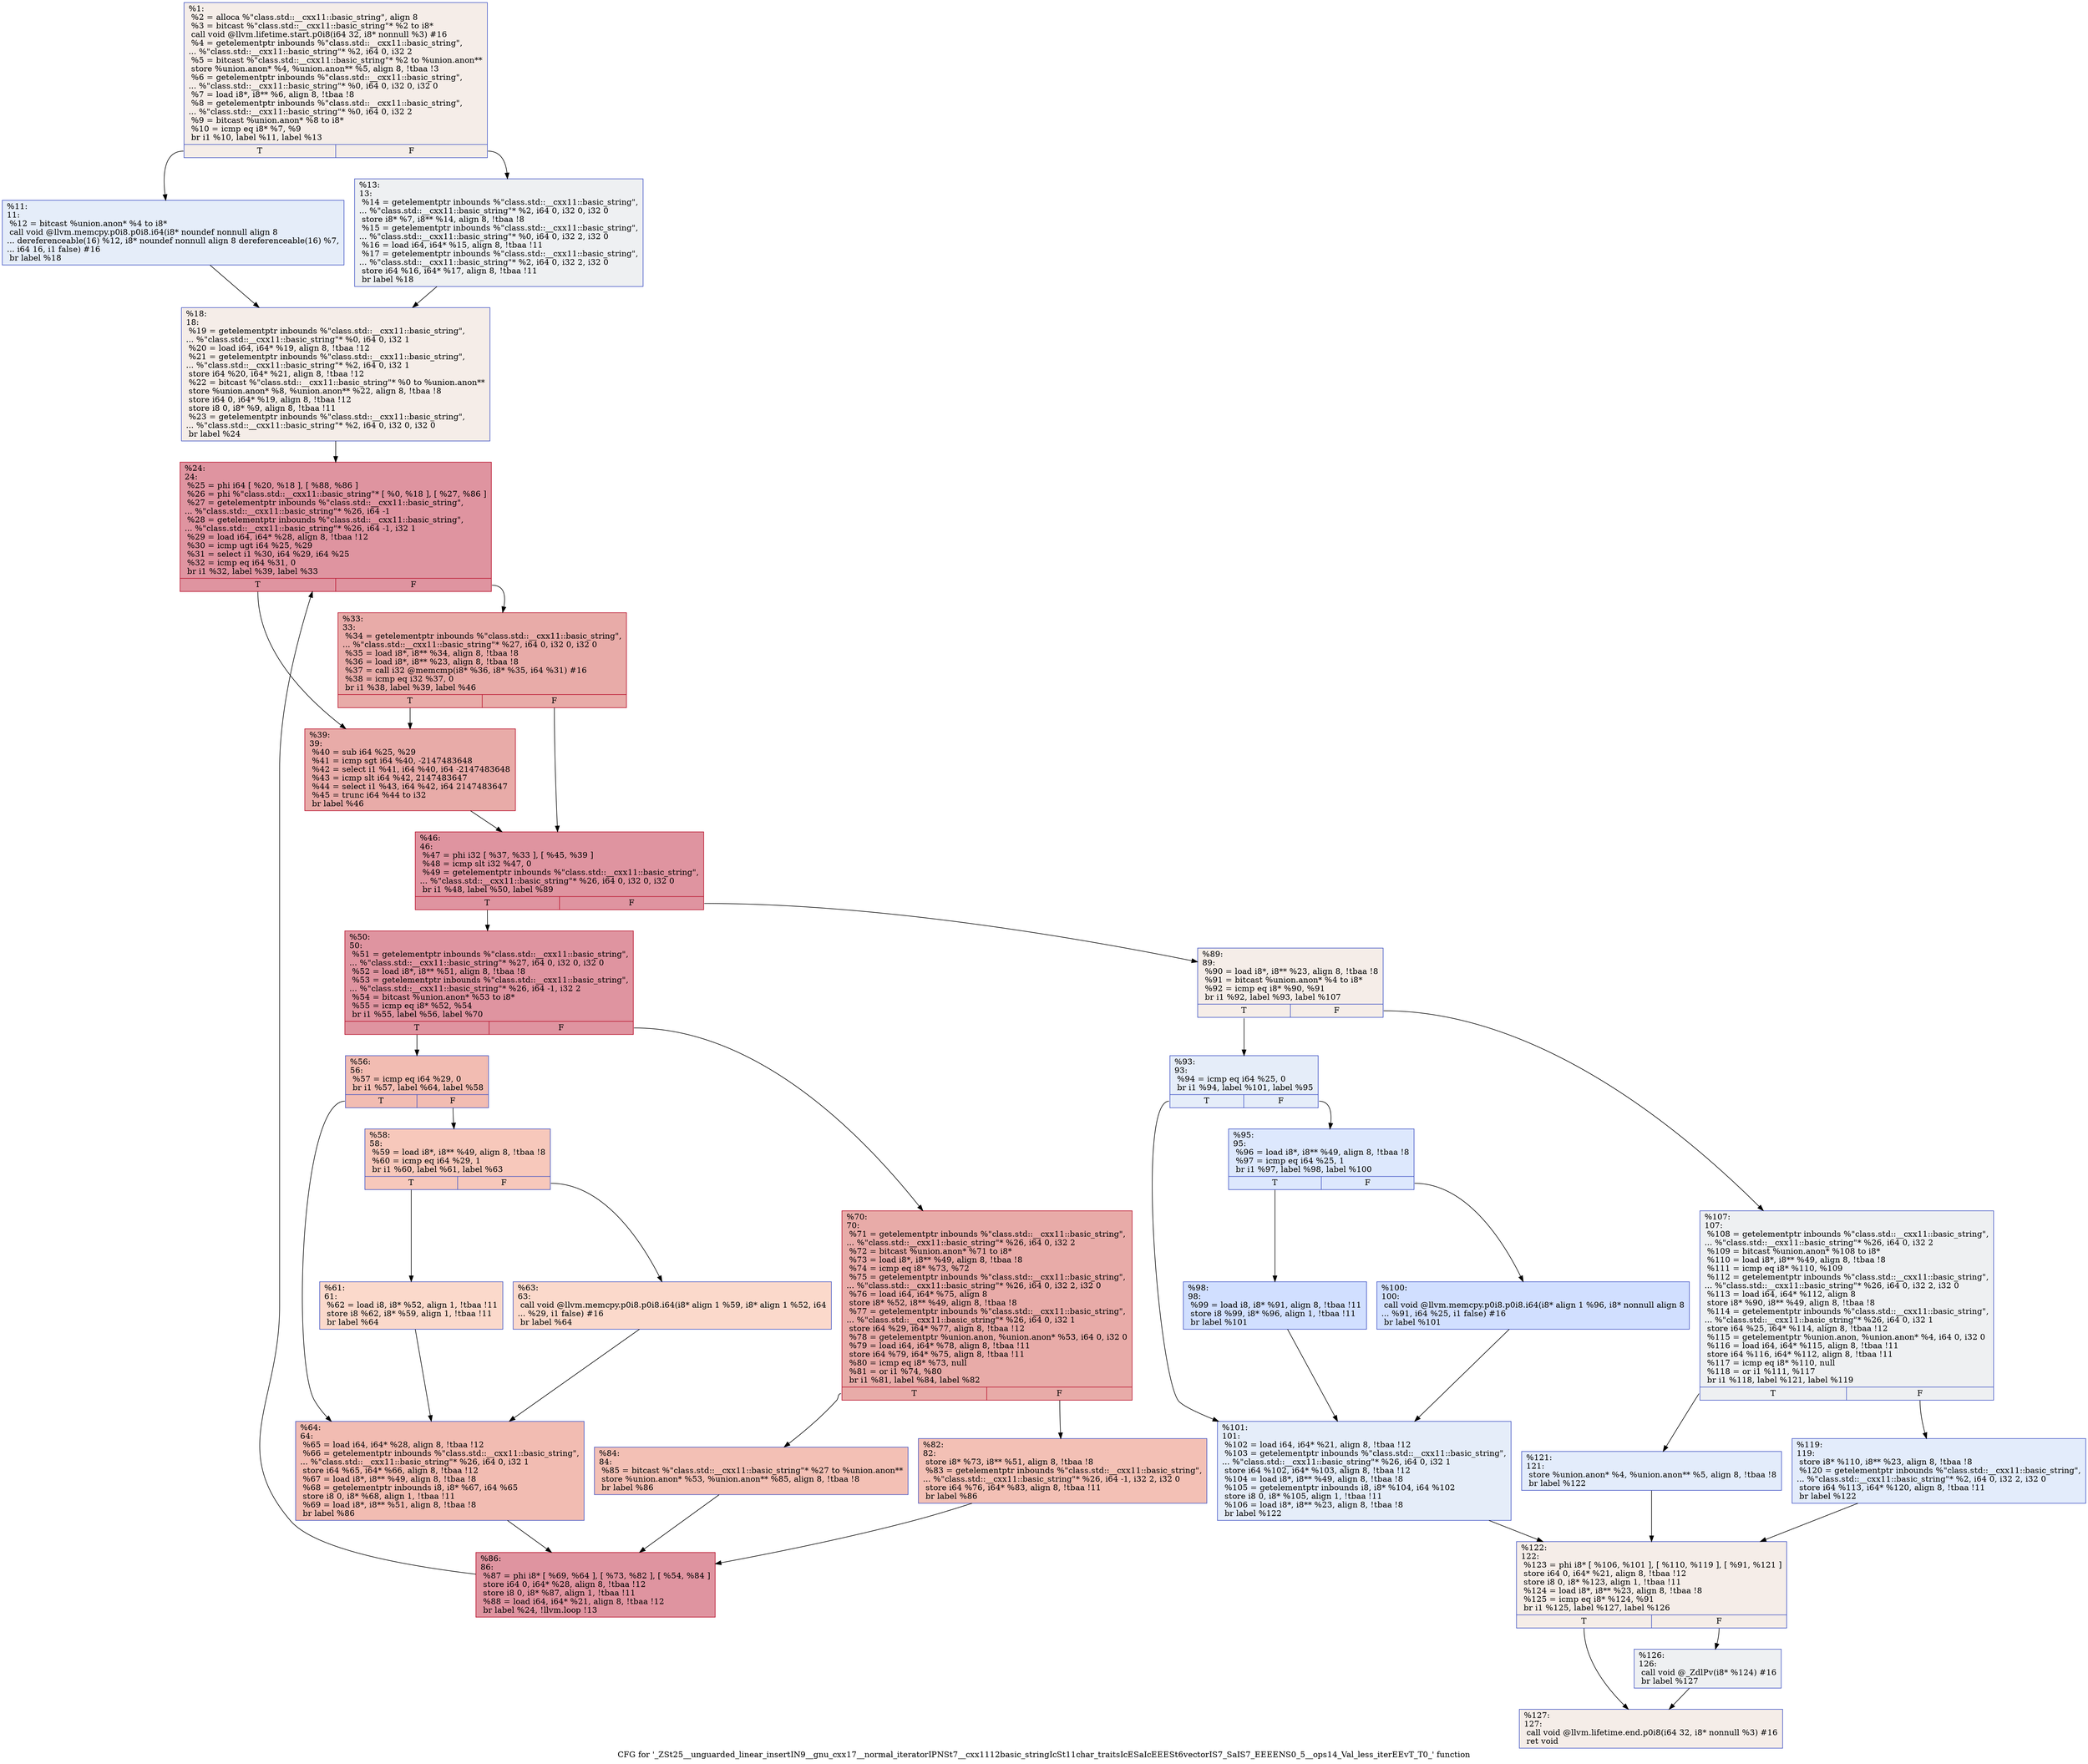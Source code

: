 digraph "CFG for '_ZSt25__unguarded_linear_insertIN9__gnu_cxx17__normal_iteratorIPNSt7__cxx1112basic_stringIcSt11char_traitsIcESaIcEEESt6vectorIS7_SaIS7_EEEENS0_5__ops14_Val_less_iterEEvT_T0_' function" {
	label="CFG for '_ZSt25__unguarded_linear_insertIN9__gnu_cxx17__normal_iteratorIPNSt7__cxx1112basic_stringIcSt11char_traitsIcESaIcEEESt6vectorIS7_SaIS7_EEEENS0_5__ops14_Val_less_iterEEvT_T0_' function";

	Node0x5599fb424de0 [shape=record,color="#3d50c3ff", style=filled, fillcolor="#e8d6cc70",label="{%1:\l  %2 = alloca %\"class.std::__cxx11::basic_string\", align 8\l  %3 = bitcast %\"class.std::__cxx11::basic_string\"* %2 to i8*\l  call void @llvm.lifetime.start.p0i8(i64 32, i8* nonnull %3) #16\l  %4 = getelementptr inbounds %\"class.std::__cxx11::basic_string\",\l... %\"class.std::__cxx11::basic_string\"* %2, i64 0, i32 2\l  %5 = bitcast %\"class.std::__cxx11::basic_string\"* %2 to %union.anon**\l  store %union.anon* %4, %union.anon** %5, align 8, !tbaa !3\l  %6 = getelementptr inbounds %\"class.std::__cxx11::basic_string\",\l... %\"class.std::__cxx11::basic_string\"* %0, i64 0, i32 0, i32 0\l  %7 = load i8*, i8** %6, align 8, !tbaa !8\l  %8 = getelementptr inbounds %\"class.std::__cxx11::basic_string\",\l... %\"class.std::__cxx11::basic_string\"* %0, i64 0, i32 2\l  %9 = bitcast %union.anon* %8 to i8*\l  %10 = icmp eq i8* %7, %9\l  br i1 %10, label %11, label %13\l|{<s0>T|<s1>F}}"];
	Node0x5599fb424de0:s0 -> Node0x5599fb424f80;
	Node0x5599fb424de0:s1 -> Node0x5599fb425320;
	Node0x5599fb424f80 [shape=record,color="#3d50c3ff", style=filled, fillcolor="#c5d6f270",label="{%11:\l11:                                               \l  %12 = bitcast %union.anon* %4 to i8*\l  call void @llvm.memcpy.p0i8.p0i8.i64(i8* noundef nonnull align 8\l... dereferenceable(16) %12, i8* noundef nonnull align 8 dereferenceable(16) %7,\l... i64 16, i1 false) #16\l  br label %18\l}"];
	Node0x5599fb424f80 -> Node0x5599fb427460;
	Node0x5599fb425320 [shape=record,color="#3d50c3ff", style=filled, fillcolor="#d9dce170",label="{%13:\l13:                                               \l  %14 = getelementptr inbounds %\"class.std::__cxx11::basic_string\",\l... %\"class.std::__cxx11::basic_string\"* %2, i64 0, i32 0, i32 0\l  store i8* %7, i8** %14, align 8, !tbaa !8\l  %15 = getelementptr inbounds %\"class.std::__cxx11::basic_string\",\l... %\"class.std::__cxx11::basic_string\"* %0, i64 0, i32 2, i32 0\l  %16 = load i64, i64* %15, align 8, !tbaa !11\l  %17 = getelementptr inbounds %\"class.std::__cxx11::basic_string\",\l... %\"class.std::__cxx11::basic_string\"* %2, i64 0, i32 2, i32 0\l  store i64 %16, i64* %17, align 8, !tbaa !11\l  br label %18\l}"];
	Node0x5599fb425320 -> Node0x5599fb427460;
	Node0x5599fb427460 [shape=record,color="#3d50c3ff", style=filled, fillcolor="#e8d6cc70",label="{%18:\l18:                                               \l  %19 = getelementptr inbounds %\"class.std::__cxx11::basic_string\",\l... %\"class.std::__cxx11::basic_string\"* %0, i64 0, i32 1\l  %20 = load i64, i64* %19, align 8, !tbaa !12\l  %21 = getelementptr inbounds %\"class.std::__cxx11::basic_string\",\l... %\"class.std::__cxx11::basic_string\"* %2, i64 0, i32 1\l  store i64 %20, i64* %21, align 8, !tbaa !12\l  %22 = bitcast %\"class.std::__cxx11::basic_string\"* %0 to %union.anon**\l  store %union.anon* %8, %union.anon** %22, align 8, !tbaa !8\l  store i64 0, i64* %19, align 8, !tbaa !12\l  store i8 0, i8* %9, align 8, !tbaa !11\l  %23 = getelementptr inbounds %\"class.std::__cxx11::basic_string\",\l... %\"class.std::__cxx11::basic_string\"* %2, i64 0, i32 0, i32 0\l  br label %24\l}"];
	Node0x5599fb427460 -> Node0x5599fb427eb0;
	Node0x5599fb427eb0 [shape=record,color="#b70d28ff", style=filled, fillcolor="#b70d2870",label="{%24:\l24:                                               \l  %25 = phi i64 [ %20, %18 ], [ %88, %86 ]\l  %26 = phi %\"class.std::__cxx11::basic_string\"* [ %0, %18 ], [ %27, %86 ]\l  %27 = getelementptr inbounds %\"class.std::__cxx11::basic_string\",\l... %\"class.std::__cxx11::basic_string\"* %26, i64 -1\l  %28 = getelementptr inbounds %\"class.std::__cxx11::basic_string\",\l... %\"class.std::__cxx11::basic_string\"* %26, i64 -1, i32 1\l  %29 = load i64, i64* %28, align 8, !tbaa !12\l  %30 = icmp ugt i64 %25, %29\l  %31 = select i1 %30, i64 %29, i64 %25\l  %32 = icmp eq i64 %31, 0\l  br i1 %32, label %39, label %33\l|{<s0>T|<s1>F}}"];
	Node0x5599fb427eb0:s0 -> Node0x5599fb428460;
	Node0x5599fb427eb0:s1 -> Node0x5599fb4284b0;
	Node0x5599fb4284b0 [shape=record,color="#b70d28ff", style=filled, fillcolor="#cc403a70",label="{%33:\l33:                                               \l  %34 = getelementptr inbounds %\"class.std::__cxx11::basic_string\",\l... %\"class.std::__cxx11::basic_string\"* %27, i64 0, i32 0, i32 0\l  %35 = load i8*, i8** %34, align 8, !tbaa !8\l  %36 = load i8*, i8** %23, align 8, !tbaa !8\l  %37 = call i32 @memcmp(i8* %36, i8* %35, i64 %31) #16\l  %38 = icmp eq i32 %37, 0\l  br i1 %38, label %39, label %46\l|{<s0>T|<s1>F}}"];
	Node0x5599fb4284b0:s0 -> Node0x5599fb428460;
	Node0x5599fb4284b0:s1 -> Node0x5599fb428950;
	Node0x5599fb428460 [shape=record,color="#b70d28ff", style=filled, fillcolor="#cc403a70",label="{%39:\l39:                                               \l  %40 = sub i64 %25, %29\l  %41 = icmp sgt i64 %40, -2147483648\l  %42 = select i1 %41, i64 %40, i64 -2147483648\l  %43 = icmp slt i64 %42, 2147483647\l  %44 = select i1 %43, i64 %42, i64 2147483647\l  %45 = trunc i64 %44 to i32\l  br label %46\l}"];
	Node0x5599fb428460 -> Node0x5599fb428950;
	Node0x5599fb428950 [shape=record,color="#b70d28ff", style=filled, fillcolor="#b70d2870",label="{%46:\l46:                                               \l  %47 = phi i32 [ %37, %33 ], [ %45, %39 ]\l  %48 = icmp slt i32 %47, 0\l  %49 = getelementptr inbounds %\"class.std::__cxx11::basic_string\",\l... %\"class.std::__cxx11::basic_string\"* %26, i64 0, i32 0, i32 0\l  br i1 %48, label %50, label %89\l|{<s0>T|<s1>F}}"];
	Node0x5599fb428950:s0 -> Node0x5599fb429060;
	Node0x5599fb428950:s1 -> Node0x5599fb4290b0;
	Node0x5599fb429060 [shape=record,color="#b70d28ff", style=filled, fillcolor="#b70d2870",label="{%50:\l50:                                               \l  %51 = getelementptr inbounds %\"class.std::__cxx11::basic_string\",\l... %\"class.std::__cxx11::basic_string\"* %27, i64 0, i32 0, i32 0\l  %52 = load i8*, i8** %51, align 8, !tbaa !8\l  %53 = getelementptr inbounds %\"class.std::__cxx11::basic_string\",\l... %\"class.std::__cxx11::basic_string\"* %26, i64 -1, i32 2\l  %54 = bitcast %union.anon* %53 to i8*\l  %55 = icmp eq i8* %52, %54\l  br i1 %55, label %56, label %70\l|{<s0>T|<s1>F}}"];
	Node0x5599fb429060:s0 -> Node0x5599fb4294c0;
	Node0x5599fb429060:s1 -> Node0x5599fb429510;
	Node0x5599fb4294c0 [shape=record,color="#3d50c3ff", style=filled, fillcolor="#e1675170",label="{%56:\l56:                                               \l  %57 = icmp eq i64 %29, 0\l  br i1 %57, label %64, label %58\l|{<s0>T|<s1>F}}"];
	Node0x5599fb4294c0:s0 -> Node0x5599fb4296a0;
	Node0x5599fb4294c0:s1 -> Node0x5599fb4296f0;
	Node0x5599fb4296f0 [shape=record,color="#3d50c3ff", style=filled, fillcolor="#ed836670",label="{%58:\l58:                                               \l  %59 = load i8*, i8** %49, align 8, !tbaa !8\l  %60 = icmp eq i64 %29, 1\l  br i1 %60, label %61, label %63\l|{<s0>T|<s1>F}}"];
	Node0x5599fb4296f0:s0 -> Node0x5599fb4298f0;
	Node0x5599fb4296f0:s1 -> Node0x5599fb429940;
	Node0x5599fb4298f0 [shape=record,color="#3d50c3ff", style=filled, fillcolor="#f7a88970",label="{%61:\l61:                                               \l  %62 = load i8, i8* %52, align 1, !tbaa !11\l  store i8 %62, i8* %59, align 1, !tbaa !11\l  br label %64\l}"];
	Node0x5599fb4298f0 -> Node0x5599fb4296a0;
	Node0x5599fb429940 [shape=record,color="#3d50c3ff", style=filled, fillcolor="#f7a88970",label="{%63:\l63:                                               \l  call void @llvm.memcpy.p0i8.p0i8.i64(i8* align 1 %59, i8* align 1 %52, i64\l... %29, i1 false) #16\l  br label %64\l}"];
	Node0x5599fb429940 -> Node0x5599fb4296a0;
	Node0x5599fb4296a0 [shape=record,color="#3d50c3ff", style=filled, fillcolor="#e1675170",label="{%64:\l64:                                               \l  %65 = load i64, i64* %28, align 8, !tbaa !12\l  %66 = getelementptr inbounds %\"class.std::__cxx11::basic_string\",\l... %\"class.std::__cxx11::basic_string\"* %26, i64 0, i32 1\l  store i64 %65, i64* %66, align 8, !tbaa !12\l  %67 = load i8*, i8** %49, align 8, !tbaa !8\l  %68 = getelementptr inbounds i8, i8* %67, i64 %65\l  store i8 0, i8* %68, align 1, !tbaa !11\l  %69 = load i8*, i8** %51, align 8, !tbaa !8\l  br label %86\l}"];
	Node0x5599fb4296a0 -> Node0x5599fb427f70;
	Node0x5599fb429510 [shape=record,color="#b70d28ff", style=filled, fillcolor="#cc403a70",label="{%70:\l70:                                               \l  %71 = getelementptr inbounds %\"class.std::__cxx11::basic_string\",\l... %\"class.std::__cxx11::basic_string\"* %26, i64 0, i32 2\l  %72 = bitcast %union.anon* %71 to i8*\l  %73 = load i8*, i8** %49, align 8, !tbaa !8\l  %74 = icmp eq i8* %73, %72\l  %75 = getelementptr inbounds %\"class.std::__cxx11::basic_string\",\l... %\"class.std::__cxx11::basic_string\"* %26, i64 0, i32 2, i32 0\l  %76 = load i64, i64* %75, align 8\l  store i8* %52, i8** %49, align 8, !tbaa !8\l  %77 = getelementptr inbounds %\"class.std::__cxx11::basic_string\",\l... %\"class.std::__cxx11::basic_string\"* %26, i64 0, i32 1\l  store i64 %29, i64* %77, align 8, !tbaa !12\l  %78 = getelementptr %union.anon, %union.anon* %53, i64 0, i32 0\l  %79 = load i64, i64* %78, align 8, !tbaa !11\l  store i64 %79, i64* %75, align 8, !tbaa !11\l  %80 = icmp eq i8* %73, null\l  %81 = or i1 %74, %80\l  br i1 %81, label %84, label %82\l|{<s0>T|<s1>F}}"];
	Node0x5599fb429510:s0 -> Node0x5599fb42aa10;
	Node0x5599fb429510:s1 -> Node0x5599fb42aa60;
	Node0x5599fb42aa60 [shape=record,color="#3d50c3ff", style=filled, fillcolor="#e5705870",label="{%82:\l82:                                               \l  store i8* %73, i8** %51, align 8, !tbaa !8\l  %83 = getelementptr inbounds %\"class.std::__cxx11::basic_string\",\l... %\"class.std::__cxx11::basic_string\"* %26, i64 -1, i32 2, i32 0\l  store i64 %76, i64* %83, align 8, !tbaa !11\l  br label %86\l}"];
	Node0x5599fb42aa60 -> Node0x5599fb427f70;
	Node0x5599fb42aa10 [shape=record,color="#3d50c3ff", style=filled, fillcolor="#e5705870",label="{%84:\l84:                                               \l  %85 = bitcast %\"class.std::__cxx11::basic_string\"* %27 to %union.anon**\l  store %union.anon* %53, %union.anon** %85, align 8, !tbaa !8\l  br label %86\l}"];
	Node0x5599fb42aa10 -> Node0x5599fb427f70;
	Node0x5599fb427f70 [shape=record,color="#b70d28ff", style=filled, fillcolor="#b70d2870",label="{%86:\l86:                                               \l  %87 = phi i8* [ %69, %64 ], [ %73, %82 ], [ %54, %84 ]\l  store i64 0, i64* %28, align 8, !tbaa !12\l  store i8 0, i8* %87, align 1, !tbaa !11\l  %88 = load i64, i64* %21, align 8, !tbaa !12\l  br label %24, !llvm.loop !13\l}"];
	Node0x5599fb427f70 -> Node0x5599fb427eb0;
	Node0x5599fb4290b0 [shape=record,color="#3d50c3ff", style=filled, fillcolor="#e8d6cc70",label="{%89:\l89:                                               \l  %90 = load i8*, i8** %23, align 8, !tbaa !8\l  %91 = bitcast %union.anon* %4 to i8*\l  %92 = icmp eq i8* %90, %91\l  br i1 %92, label %93, label %107\l|{<s0>T|<s1>F}}"];
	Node0x5599fb4290b0:s0 -> Node0x5599fb42b400;
	Node0x5599fb4290b0:s1 -> Node0x5599fb42b450;
	Node0x5599fb42b400 [shape=record,color="#3d50c3ff", style=filled, fillcolor="#c5d6f270",label="{%93:\l93:                                               \l  %94 = icmp eq i64 %25, 0\l  br i1 %94, label %101, label %95\l|{<s0>T|<s1>F}}"];
	Node0x5599fb42b400:s0 -> Node0x5599fb42b5e0;
	Node0x5599fb42b400:s1 -> Node0x5599fb42b630;
	Node0x5599fb42b630 [shape=record,color="#3d50c3ff", style=filled, fillcolor="#b2ccfb70",label="{%95:\l95:                                               \l  %96 = load i8*, i8** %49, align 8, !tbaa !8\l  %97 = icmp eq i64 %25, 1\l  br i1 %97, label %98, label %100\l|{<s0>T|<s1>F}}"];
	Node0x5599fb42b630:s0 -> Node0x5599fb42b830;
	Node0x5599fb42b630:s1 -> Node0x5599fb42b880;
	Node0x5599fb42b830 [shape=record,color="#3d50c3ff", style=filled, fillcolor="#96b7ff70",label="{%98:\l98:                                               \l  %99 = load i8, i8* %91, align 8, !tbaa !11\l  store i8 %99, i8* %96, align 1, !tbaa !11\l  br label %101\l}"];
	Node0x5599fb42b830 -> Node0x5599fb42b5e0;
	Node0x5599fb42b880 [shape=record,color="#3d50c3ff", style=filled, fillcolor="#96b7ff70",label="{%100:\l100:                                              \l  call void @llvm.memcpy.p0i8.p0i8.i64(i8* align 1 %96, i8* nonnull align 8\l... %91, i64 %25, i1 false) #16\l  br label %101\l}"];
	Node0x5599fb42b880 -> Node0x5599fb42b5e0;
	Node0x5599fb42b5e0 [shape=record,color="#3d50c3ff", style=filled, fillcolor="#c5d6f270",label="{%101:\l101:                                              \l  %102 = load i64, i64* %21, align 8, !tbaa !12\l  %103 = getelementptr inbounds %\"class.std::__cxx11::basic_string\",\l... %\"class.std::__cxx11::basic_string\"* %26, i64 0, i32 1\l  store i64 %102, i64* %103, align 8, !tbaa !12\l  %104 = load i8*, i8** %49, align 8, !tbaa !8\l  %105 = getelementptr inbounds i8, i8* %104, i64 %102\l  store i8 0, i8* %105, align 1, !tbaa !11\l  %106 = load i8*, i8** %23, align 8, !tbaa !8\l  br label %122\l}"];
	Node0x5599fb42b5e0 -> Node0x5599fb42c0c0;
	Node0x5599fb42b450 [shape=record,color="#3d50c3ff", style=filled, fillcolor="#d9dce170",label="{%107:\l107:                                              \l  %108 = getelementptr inbounds %\"class.std::__cxx11::basic_string\",\l... %\"class.std::__cxx11::basic_string\"* %26, i64 0, i32 2\l  %109 = bitcast %union.anon* %108 to i8*\l  %110 = load i8*, i8** %49, align 8, !tbaa !8\l  %111 = icmp eq i8* %110, %109\l  %112 = getelementptr inbounds %\"class.std::__cxx11::basic_string\",\l... %\"class.std::__cxx11::basic_string\"* %26, i64 0, i32 2, i32 0\l  %113 = load i64, i64* %112, align 8\l  store i8* %90, i8** %49, align 8, !tbaa !8\l  %114 = getelementptr inbounds %\"class.std::__cxx11::basic_string\",\l... %\"class.std::__cxx11::basic_string\"* %26, i64 0, i32 1\l  store i64 %25, i64* %114, align 8, !tbaa !12\l  %115 = getelementptr %union.anon, %union.anon* %4, i64 0, i32 0\l  %116 = load i64, i64* %115, align 8, !tbaa !11\l  store i64 %116, i64* %112, align 8, !tbaa !11\l  %117 = icmp eq i8* %110, null\l  %118 = or i1 %111, %117\l  br i1 %118, label %121, label %119\l|{<s0>T|<s1>F}}"];
	Node0x5599fb42b450:s0 -> Node0x5599fb3f86a0;
	Node0x5599fb42b450:s1 -> Node0x5599fb3f86f0;
	Node0x5599fb3f86f0 [shape=record,color="#3d50c3ff", style=filled, fillcolor="#bfd3f670",label="{%119:\l119:                                              \l  store i8* %110, i8** %23, align 8, !tbaa !8\l  %120 = getelementptr inbounds %\"class.std::__cxx11::basic_string\",\l... %\"class.std::__cxx11::basic_string\"* %2, i64 0, i32 2, i32 0\l  store i64 %113, i64* %120, align 8, !tbaa !11\l  br label %122\l}"];
	Node0x5599fb3f86f0 -> Node0x5599fb42c0c0;
	Node0x5599fb3f86a0 [shape=record,color="#3d50c3ff", style=filled, fillcolor="#bfd3f670",label="{%121:\l121:                                              \l  store %union.anon* %4, %union.anon** %5, align 8, !tbaa !8\l  br label %122\l}"];
	Node0x5599fb3f86a0 -> Node0x5599fb42c0c0;
	Node0x5599fb42c0c0 [shape=record,color="#3d50c3ff", style=filled, fillcolor="#e8d6cc70",label="{%122:\l122:                                              \l  %123 = phi i8* [ %106, %101 ], [ %110, %119 ], [ %91, %121 ]\l  store i64 0, i64* %21, align 8, !tbaa !12\l  store i8 0, i8* %123, align 1, !tbaa !11\l  %124 = load i8*, i8** %23, align 8, !tbaa !8\l  %125 = icmp eq i8* %124, %91\l  br i1 %125, label %127, label %126\l|{<s0>T|<s1>F}}"];
	Node0x5599fb42c0c0:s0 -> Node0x5599fb3f8e50;
	Node0x5599fb42c0c0:s1 -> Node0x5599fb3f8ea0;
	Node0x5599fb3f8ea0 [shape=record,color="#3d50c3ff", style=filled, fillcolor="#d9dce170",label="{%126:\l126:                                              \l  call void @_ZdlPv(i8* %124) #16\l  br label %127\l}"];
	Node0x5599fb3f8ea0 -> Node0x5599fb3f8e50;
	Node0x5599fb3f8e50 [shape=record,color="#3d50c3ff", style=filled, fillcolor="#e8d6cc70",label="{%127:\l127:                                              \l  call void @llvm.lifetime.end.p0i8(i64 32, i8* nonnull %3) #16\l  ret void\l}"];
}
